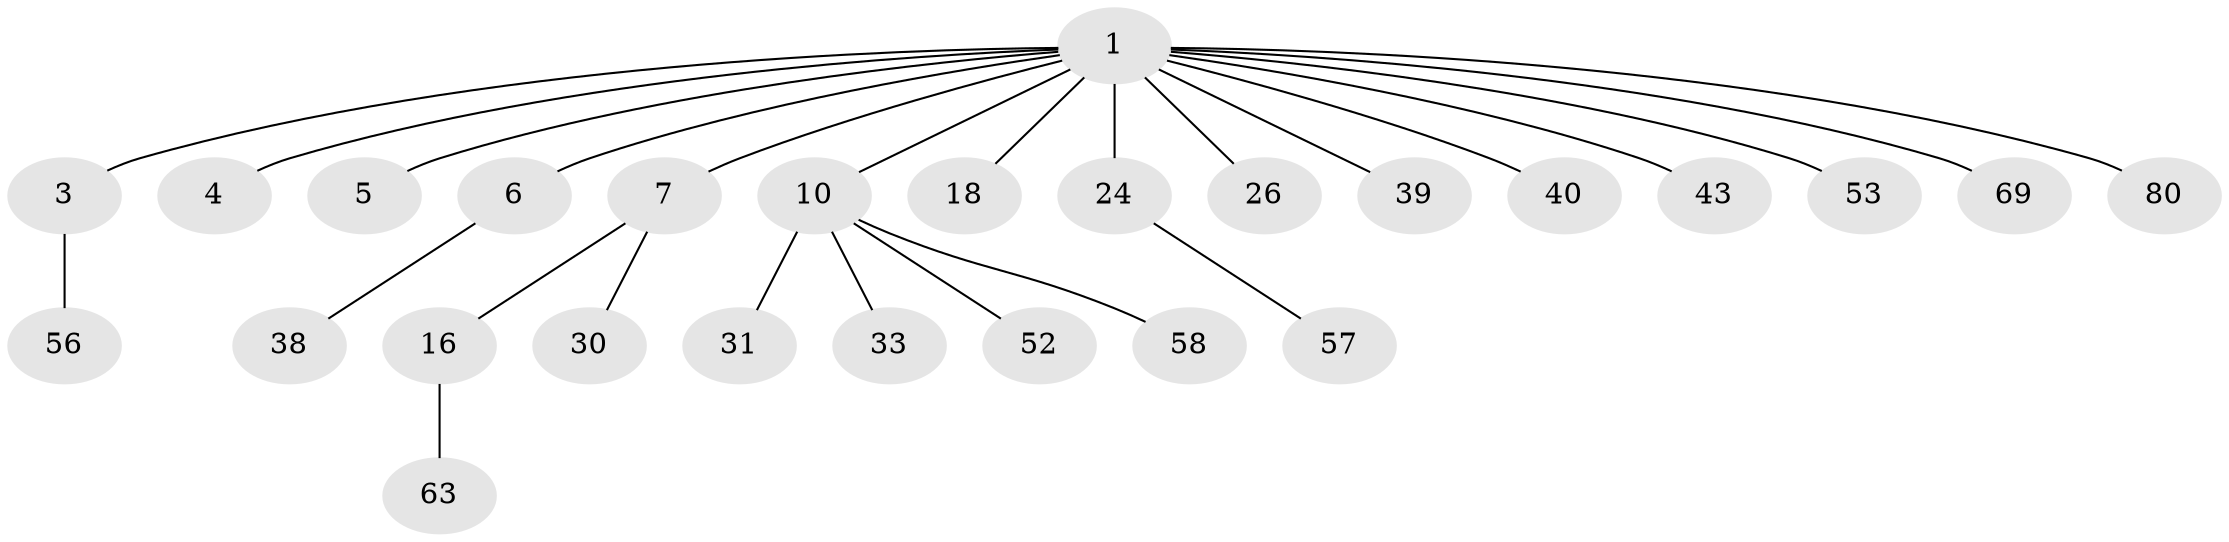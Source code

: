 // original degree distribution, {6: 0.022988505747126436, 9: 0.011494252873563218, 3: 0.1724137931034483, 2: 0.2413793103448276, 4: 0.04597701149425287, 5: 0.011494252873563218, 1: 0.4942528735632184}
// Generated by graph-tools (version 1.1) at 2025/19/03/04/25 18:19:05]
// undirected, 26 vertices, 25 edges
graph export_dot {
graph [start="1"]
  node [color=gray90,style=filled];
  1 [super="+2+8+11"];
  3 [super="+22+34"];
  4 [super="+83"];
  5 [super="+12+47"];
  6 [super="+28"];
  7 [super="+15+50"];
  10 [super="+29+65+20+32"];
  16 [super="+54+48+42"];
  18;
  24 [super="+46"];
  26 [super="+62"];
  30 [super="+35"];
  31 [super="+41"];
  33 [super="+55+51"];
  38;
  39;
  40;
  43;
  52;
  53 [super="+72"];
  56 [super="+84+78+59"];
  57;
  58;
  63;
  69 [super="+74"];
  80;
  1 -- 5;
  1 -- 6;
  1 -- 24;
  1 -- 3;
  1 -- 4;
  1 -- 69;
  1 -- 7;
  1 -- 43;
  1 -- 80;
  1 -- 18;
  1 -- 26;
  1 -- 10;
  1 -- 53;
  1 -- 40;
  1 -- 39;
  3 -- 56;
  6 -- 38;
  7 -- 16;
  7 -- 30;
  10 -- 33;
  10 -- 31;
  10 -- 58;
  10 -- 52;
  16 -- 63;
  24 -- 57;
}
